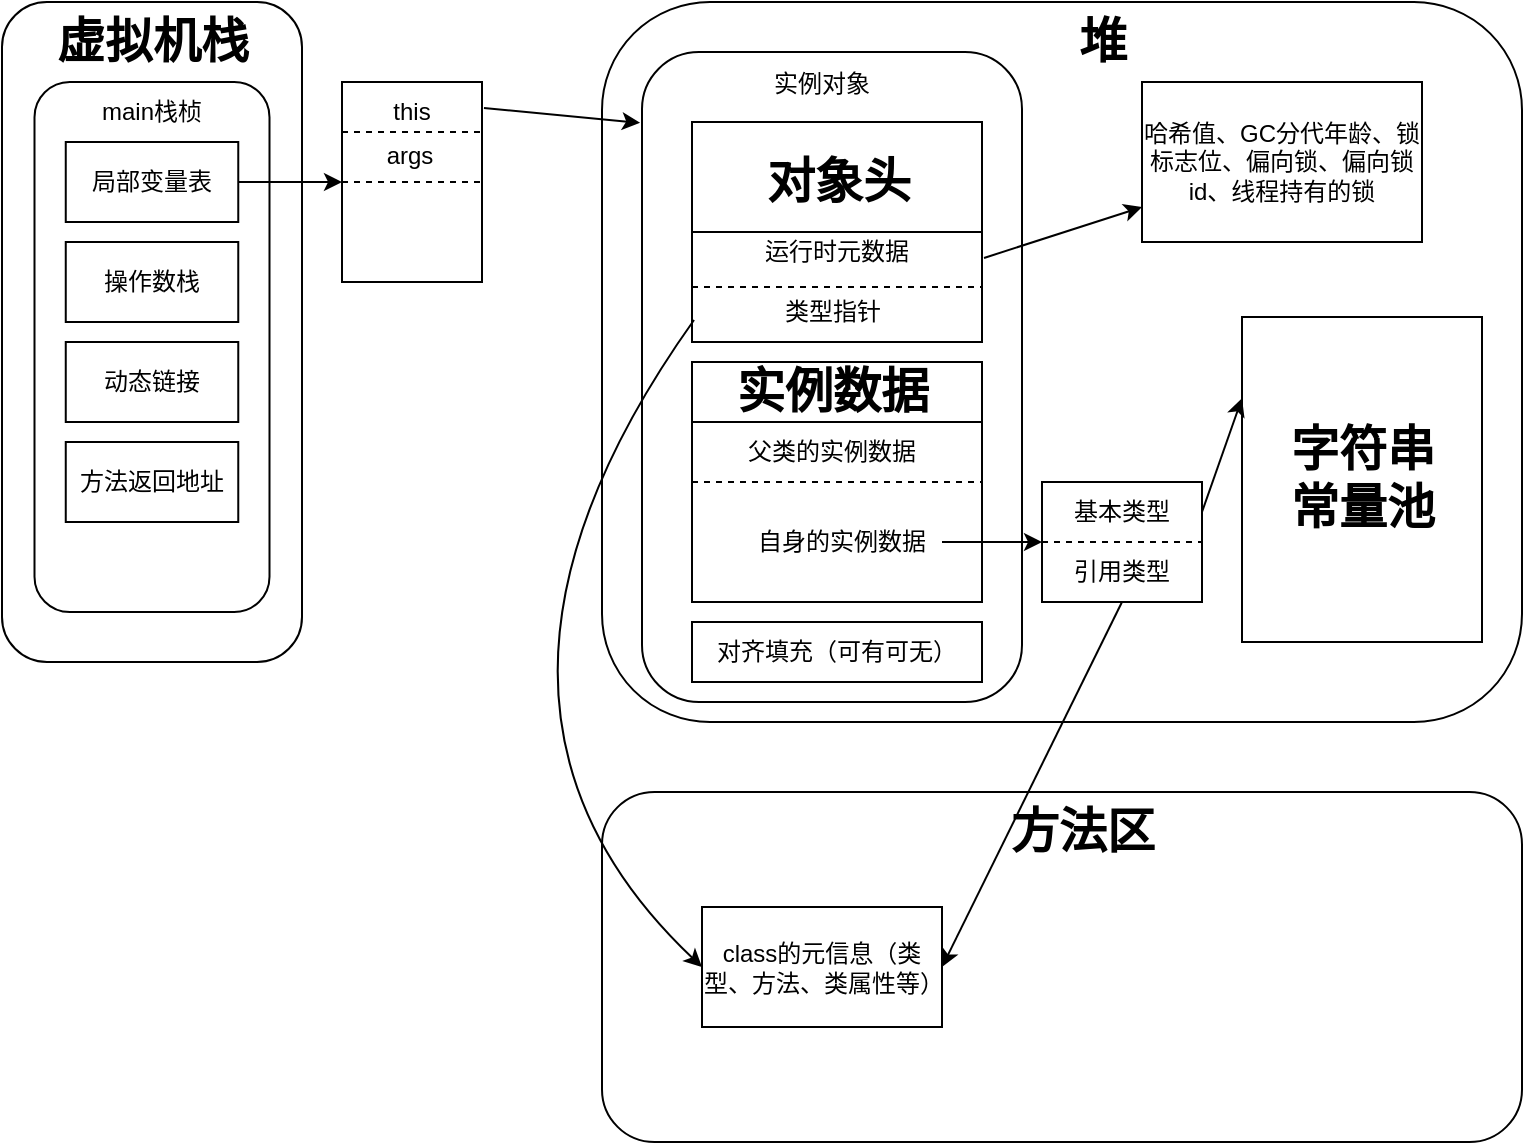 <mxfile>
    <diagram id="wI7Nc-Svk0_EBLIGvaJ9" name="第 1 页">
        <mxGraphModel dx="601" dy="529" grid="1" gridSize="10" guides="1" tooltips="1" connect="1" arrows="1" fold="1" page="1" pageScale="1" pageWidth="827" pageHeight="1169" math="0" shadow="0">
            <root>
                <mxCell id="0"/>
                <mxCell id="1" parent="0"/>
                <mxCell id="2" value="" style="rounded=1;whiteSpace=wrap;html=1;" vertex="1" parent="1">
                    <mxGeometry x="20" y="130" width="150" height="330" as="geometry"/>
                </mxCell>
                <mxCell id="3" value="虚拟机栈" style="text;strokeColor=none;fillColor=none;html=1;fontSize=24;fontStyle=1;verticalAlign=middle;align=center;" vertex="1" parent="1">
                    <mxGeometry x="45" y="130" width="100" height="40" as="geometry"/>
                </mxCell>
                <mxCell id="4" value="" style="rounded=1;whiteSpace=wrap;html=1;" vertex="1" parent="1">
                    <mxGeometry x="36.25" y="170" width="117.5" height="265" as="geometry"/>
                </mxCell>
                <mxCell id="6" value="main栈桢" style="text;html=1;strokeColor=none;fillColor=none;align=center;verticalAlign=middle;whiteSpace=wrap;rounded=0;" vertex="1" parent="1">
                    <mxGeometry x="65" y="170" width="60" height="30" as="geometry"/>
                </mxCell>
                <mxCell id="7" value="局部变量表" style="rounded=0;whiteSpace=wrap;html=1;" vertex="1" parent="1">
                    <mxGeometry x="51.88" y="200" width="86.25" height="40" as="geometry"/>
                </mxCell>
                <mxCell id="8" value="操作数栈" style="rounded=0;whiteSpace=wrap;html=1;" vertex="1" parent="1">
                    <mxGeometry x="51.88" y="250" width="86.25" height="40" as="geometry"/>
                </mxCell>
                <mxCell id="9" value="动态链接" style="rounded=0;whiteSpace=wrap;html=1;" vertex="1" parent="1">
                    <mxGeometry x="51.88" y="300" width="86.25" height="40" as="geometry"/>
                </mxCell>
                <mxCell id="10" value="方法返回地址" style="rounded=0;whiteSpace=wrap;html=1;" vertex="1" parent="1">
                    <mxGeometry x="51.88" y="350" width="86.25" height="40" as="geometry"/>
                </mxCell>
                <mxCell id="11" value="" style="endArrow=classic;html=1;exitX=1;exitY=0.5;exitDx=0;exitDy=0;" edge="1" parent="1" source="7" target="12">
                    <mxGeometry width="50" height="50" relative="1" as="geometry">
                        <mxPoint x="290" y="300" as="sourcePoint"/>
                        <mxPoint x="200" y="220" as="targetPoint"/>
                    </mxGeometry>
                </mxCell>
                <mxCell id="12" value="" style="rounded=0;whiteSpace=wrap;html=1;" vertex="1" parent="1">
                    <mxGeometry x="190" y="170" width="70" height="100" as="geometry"/>
                </mxCell>
                <mxCell id="13" value="" style="endArrow=none;dashed=1;html=1;exitX=0;exitY=0.25;exitDx=0;exitDy=0;entryX=1;entryY=0.25;entryDx=0;entryDy=0;" edge="1" parent="1" source="12" target="12">
                    <mxGeometry width="50" height="50" relative="1" as="geometry">
                        <mxPoint x="290" y="300" as="sourcePoint"/>
                        <mxPoint x="340" y="250" as="targetPoint"/>
                    </mxGeometry>
                </mxCell>
                <mxCell id="14" value="" style="endArrow=none;dashed=1;html=1;exitX=0;exitY=0.5;exitDx=0;exitDy=0;entryX=1;entryY=0.5;entryDx=0;entryDy=0;" edge="1" parent="1" source="12" target="12">
                    <mxGeometry width="50" height="50" relative="1" as="geometry">
                        <mxPoint x="290" y="300" as="sourcePoint"/>
                        <mxPoint x="340" y="250" as="targetPoint"/>
                    </mxGeometry>
                </mxCell>
                <mxCell id="15" value="this" style="text;html=1;strokeColor=none;fillColor=none;align=center;verticalAlign=middle;whiteSpace=wrap;rounded=0;" vertex="1" parent="1">
                    <mxGeometry x="195" y="170" width="60" height="30" as="geometry"/>
                </mxCell>
                <mxCell id="16" value="args" style="text;html=1;strokeColor=none;fillColor=none;align=center;verticalAlign=middle;whiteSpace=wrap;rounded=0;" vertex="1" parent="1">
                    <mxGeometry x="194" y="192" width="60" height="30" as="geometry"/>
                </mxCell>
                <mxCell id="17" value="" style="rounded=1;whiteSpace=wrap;html=1;" vertex="1" parent="1">
                    <mxGeometry x="320" y="130" width="460" height="360" as="geometry"/>
                </mxCell>
                <mxCell id="18" value="堆" style="text;strokeColor=none;fillColor=none;html=1;fontSize=24;fontStyle=1;verticalAlign=middle;align=center;" vertex="1" parent="1">
                    <mxGeometry x="520" y="130" width="100" height="40" as="geometry"/>
                </mxCell>
                <mxCell id="19" value="" style="endArrow=classic;html=1;exitX=1.014;exitY=0.13;exitDx=0;exitDy=0;exitPerimeter=0;entryX=-0.005;entryY=0.109;entryDx=0;entryDy=0;entryPerimeter=0;" edge="1" parent="1" source="12" target="20">
                    <mxGeometry width="50" height="50" relative="1" as="geometry">
                        <mxPoint x="280" y="160" as="sourcePoint"/>
                        <mxPoint x="520" y="250" as="targetPoint"/>
                    </mxGeometry>
                </mxCell>
                <mxCell id="20" value="" style="rounded=1;whiteSpace=wrap;html=1;" vertex="1" parent="1">
                    <mxGeometry x="340" y="155" width="190" height="325" as="geometry"/>
                </mxCell>
                <mxCell id="21" value="实例对象" style="text;html=1;strokeColor=none;fillColor=none;align=center;verticalAlign=middle;whiteSpace=wrap;rounded=0;" vertex="1" parent="1">
                    <mxGeometry x="400" y="162" width="60" height="18" as="geometry"/>
                </mxCell>
                <mxCell id="22" value="" style="rounded=0;whiteSpace=wrap;html=1;" vertex="1" parent="1">
                    <mxGeometry x="365" y="190" width="145" height="110" as="geometry"/>
                </mxCell>
                <mxCell id="23" value="" style="endArrow=none;dashed=1;html=1;exitX=0;exitY=0.75;exitDx=0;exitDy=0;entryX=1;entryY=0.75;entryDx=0;entryDy=0;" edge="1" parent="1" source="22" target="22">
                    <mxGeometry width="50" height="50" relative="1" as="geometry">
                        <mxPoint x="470" y="390" as="sourcePoint"/>
                        <mxPoint x="520" y="340" as="targetPoint"/>
                    </mxGeometry>
                </mxCell>
                <mxCell id="24" value="运行时元数据" style="text;html=1;strokeColor=none;fillColor=none;align=center;verticalAlign=middle;whiteSpace=wrap;rounded=0;" vertex="1" parent="1">
                    <mxGeometry x="400" y="240" width="75" height="30" as="geometry"/>
                </mxCell>
                <mxCell id="25" value="类型指针" style="text;html=1;strokeColor=none;fillColor=none;align=center;verticalAlign=middle;whiteSpace=wrap;rounded=0;" vertex="1" parent="1">
                    <mxGeometry x="397.5" y="270" width="75" height="30" as="geometry"/>
                </mxCell>
                <mxCell id="28" value="对象头" style="text;strokeColor=none;fillColor=none;html=1;fontSize=24;fontStyle=1;verticalAlign=middle;align=center;" vertex="1" parent="1">
                    <mxGeometry x="387.5" y="200" width="100" height="40" as="geometry"/>
                </mxCell>
                <mxCell id="29" value="" style="endArrow=classic;html=1;exitX=1.007;exitY=0.618;exitDx=0;exitDy=0;exitPerimeter=0;" edge="1" parent="1" source="22" target="30">
                    <mxGeometry width="50" height="50" relative="1" as="geometry">
                        <mxPoint x="470" y="380" as="sourcePoint"/>
                        <mxPoint x="520" y="330" as="targetPoint"/>
                    </mxGeometry>
                </mxCell>
                <mxCell id="30" value="哈希值、GC分代年龄、锁标志位、偏向锁、偏向锁id、线程持有的锁" style="rounded=0;whiteSpace=wrap;html=1;" vertex="1" parent="1">
                    <mxGeometry x="590" y="170" width="140" height="80" as="geometry"/>
                </mxCell>
                <mxCell id="31" value="" style="rounded=0;whiteSpace=wrap;html=1;" vertex="1" parent="1">
                    <mxGeometry x="365" y="310" width="145" height="120" as="geometry"/>
                </mxCell>
                <mxCell id="32" value="实例数据" style="text;strokeColor=none;fillColor=none;html=1;fontSize=24;fontStyle=1;verticalAlign=middle;align=center;" vertex="1" parent="1">
                    <mxGeometry x="395" y="315" width="80" height="20" as="geometry"/>
                </mxCell>
                <mxCell id="35" value="" style="endArrow=none;html=1;exitX=0;exitY=0.25;exitDx=0;exitDy=0;entryX=1;entryY=0.25;entryDx=0;entryDy=0;" edge="1" parent="1" source="31" target="31">
                    <mxGeometry width="50" height="50" relative="1" as="geometry">
                        <mxPoint x="430" y="370" as="sourcePoint"/>
                        <mxPoint x="480" y="320" as="targetPoint"/>
                    </mxGeometry>
                </mxCell>
                <mxCell id="36" value="" style="endArrow=none;html=1;exitX=0;exitY=0.5;exitDx=0;exitDy=0;entryX=1;entryY=0.5;entryDx=0;entryDy=0;" edge="1" parent="1" source="22" target="22">
                    <mxGeometry width="50" height="50" relative="1" as="geometry">
                        <mxPoint x="430" y="370" as="sourcePoint"/>
                        <mxPoint x="480" y="320" as="targetPoint"/>
                    </mxGeometry>
                </mxCell>
                <mxCell id="39" value="" style="endArrow=none;dashed=1;html=1;entryX=1;entryY=0.5;entryDx=0;entryDy=0;exitX=0;exitY=0.5;exitDx=0;exitDy=0;" edge="1" parent="1" source="31" target="31">
                    <mxGeometry width="50" height="50" relative="1" as="geometry">
                        <mxPoint x="430" y="370" as="sourcePoint"/>
                        <mxPoint x="480" y="320" as="targetPoint"/>
                    </mxGeometry>
                </mxCell>
                <mxCell id="40" value="父类的实例数据" style="text;html=1;strokeColor=none;fillColor=none;align=center;verticalAlign=middle;whiteSpace=wrap;rounded=0;" vertex="1" parent="1">
                    <mxGeometry x="390" y="340" width="90" height="30" as="geometry"/>
                </mxCell>
                <mxCell id="41" value="自身的实例数据" style="text;html=1;strokeColor=none;fillColor=none;align=center;verticalAlign=middle;whiteSpace=wrap;rounded=0;" vertex="1" parent="1">
                    <mxGeometry x="390" y="380" width="100" height="40" as="geometry"/>
                </mxCell>
                <mxCell id="42" value="对齐填充（可有可无）" style="rounded=0;whiteSpace=wrap;html=1;" vertex="1" parent="1">
                    <mxGeometry x="365" y="440" width="145" height="30" as="geometry"/>
                </mxCell>
                <mxCell id="43" value="" style="rounded=1;whiteSpace=wrap;html=1;" vertex="1" parent="1">
                    <mxGeometry x="320" y="525" width="460" height="175" as="geometry"/>
                </mxCell>
                <mxCell id="44" value="方法区" style="text;strokeColor=none;fillColor=none;html=1;fontSize=24;fontStyle=1;verticalAlign=middle;align=center;" vertex="1" parent="1">
                    <mxGeometry x="510" y="525" width="100" height="40" as="geometry"/>
                </mxCell>
                <mxCell id="45" value="class的元信息（类型、方法、类属性等）" style="rounded=0;whiteSpace=wrap;html=1;" vertex="1" parent="1">
                    <mxGeometry x="370" y="582.5" width="120" height="60" as="geometry"/>
                </mxCell>
                <mxCell id="47" value="" style="curved=1;endArrow=classic;html=1;exitX=0.007;exitY=0.9;exitDx=0;exitDy=0;exitPerimeter=0;entryX=0;entryY=0.5;entryDx=0;entryDy=0;" edge="1" parent="1" source="22" target="45">
                    <mxGeometry width="50" height="50" relative="1" as="geometry">
                        <mxPoint x="460" y="500" as="sourcePoint"/>
                        <mxPoint x="510" y="450" as="targetPoint"/>
                        <Array as="points">
                            <mxPoint x="230" y="480"/>
                        </Array>
                    </mxGeometry>
                </mxCell>
                <mxCell id="48" value="" style="endArrow=classic;html=1;exitX=1;exitY=0.5;exitDx=0;exitDy=0;" edge="1" parent="1" source="41" target="49">
                    <mxGeometry width="50" height="50" relative="1" as="geometry">
                        <mxPoint x="460" y="450" as="sourcePoint"/>
                        <mxPoint x="510" y="400" as="targetPoint"/>
                    </mxGeometry>
                </mxCell>
                <mxCell id="49" value="" style="rounded=0;whiteSpace=wrap;html=1;" vertex="1" parent="1">
                    <mxGeometry x="540" y="370" width="80" height="60" as="geometry"/>
                </mxCell>
                <mxCell id="52" value="" style="endArrow=none;dashed=1;html=1;entryX=1;entryY=0.5;entryDx=0;entryDy=0;exitX=0;exitY=0.5;exitDx=0;exitDy=0;" edge="1" parent="1" source="49" target="49">
                    <mxGeometry width="50" height="50" relative="1" as="geometry">
                        <mxPoint x="460" y="450" as="sourcePoint"/>
                        <mxPoint x="510" y="400" as="targetPoint"/>
                    </mxGeometry>
                </mxCell>
                <mxCell id="59" style="edgeStyle=none;html=1;entryX=1;entryY=0.5;entryDx=0;entryDy=0;exitX=0.5;exitY=1;exitDx=0;exitDy=0;" edge="1" parent="1" source="54" target="45">
                    <mxGeometry relative="1" as="geometry"/>
                </mxCell>
                <mxCell id="53" value="基本类型" style="text;html=1;strokeColor=none;fillColor=none;align=center;verticalAlign=middle;whiteSpace=wrap;rounded=0;" vertex="1" parent="1">
                    <mxGeometry x="550" y="370" width="60" height="30" as="geometry"/>
                </mxCell>
                <mxCell id="54" value="引用类型" style="text;html=1;strokeColor=none;fillColor=none;align=center;verticalAlign=middle;whiteSpace=wrap;rounded=0;" vertex="1" parent="1">
                    <mxGeometry x="550" y="400" width="60" height="30" as="geometry"/>
                </mxCell>
                <mxCell id="55" value="" style="rounded=0;whiteSpace=wrap;html=1;" vertex="1" parent="1">
                    <mxGeometry x="640" y="287.5" width="120" height="162.5" as="geometry"/>
                </mxCell>
                <mxCell id="56" value="字符串&lt;br&gt;常量池" style="text;strokeColor=none;fillColor=none;html=1;fontSize=24;fontStyle=1;verticalAlign=middle;align=center;" vertex="1" parent="1">
                    <mxGeometry x="655" y="340" width="90" height="55" as="geometry"/>
                </mxCell>
                <mxCell id="57" value="" style="endArrow=classic;html=1;exitX=1;exitY=0.25;exitDx=0;exitDy=0;entryX=0;entryY=0.25;entryDx=0;entryDy=0;" edge="1" parent="1" source="49" target="55">
                    <mxGeometry width="50" height="50" relative="1" as="geometry">
                        <mxPoint x="490" y="430" as="sourcePoint"/>
                        <mxPoint x="540" y="380" as="targetPoint"/>
                    </mxGeometry>
                </mxCell>
            </root>
        </mxGraphModel>
    </diagram>
</mxfile>